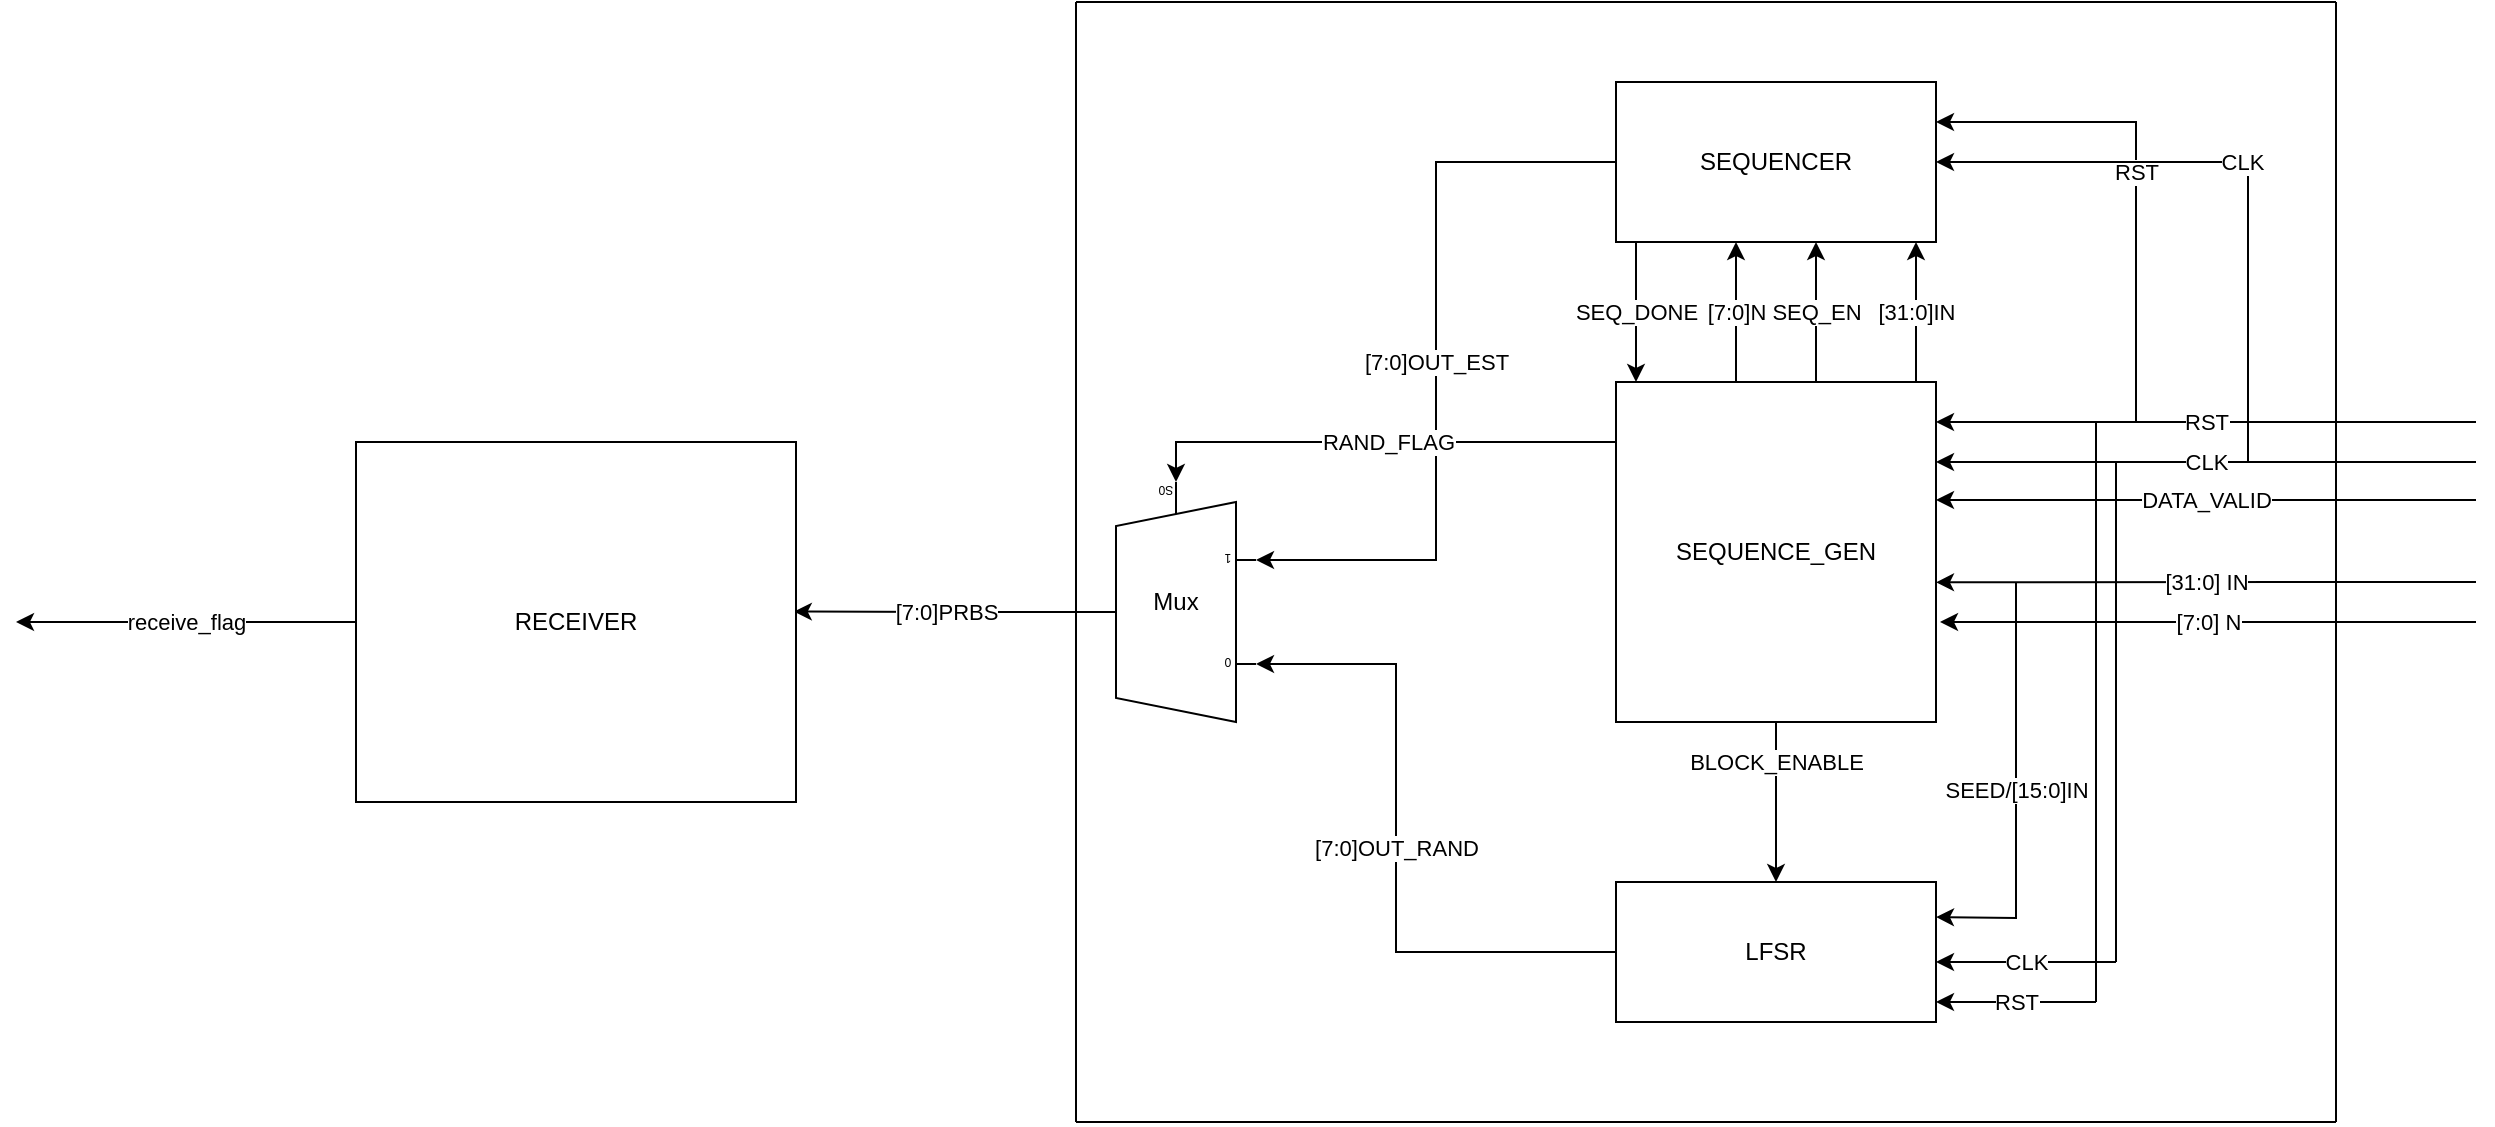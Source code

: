 <mxfile version="24.7.5">
  <diagram name="Page-1" id="qVhUc6B-H15RXZRhVvyg">
    <mxGraphModel dx="2350" dy="1024" grid="1" gridSize="10" guides="1" tooltips="1" connect="1" arrows="1" fold="1" page="1" pageScale="1" pageWidth="850" pageHeight="1100" math="0" shadow="0">
      <root>
        <mxCell id="0" />
        <mxCell id="1" parent="0" />
        <mxCell id="1l7d2Tyfg6K8RsBoLbT4-10" value="BLOCK_ENABLE" style="edgeStyle=orthogonalEdgeStyle;rounded=0;orthogonalLoop=1;jettySize=auto;html=1;exitX=0.75;exitY=1;exitDx=0;exitDy=0;entryX=0.5;entryY=0;entryDx=0;entryDy=0;" edge="1" parent="1" source="1l7d2Tyfg6K8RsBoLbT4-1" target="1l7d2Tyfg6K8RsBoLbT4-2">
          <mxGeometry relative="1" as="geometry">
            <Array as="points">
              <mxPoint x="440" y="400" />
            </Array>
          </mxGeometry>
        </mxCell>
        <mxCell id="1l7d2Tyfg6K8RsBoLbT4-32" value="SEQ_DONE" style="edgeStyle=orthogonalEdgeStyle;rounded=0;orthogonalLoop=1;jettySize=auto;html=1;" edge="1" parent="1" source="1l7d2Tyfg6K8RsBoLbT4-30" target="1l7d2Tyfg6K8RsBoLbT4-1">
          <mxGeometry relative="1" as="geometry">
            <Array as="points">
              <mxPoint x="370" y="180" />
              <mxPoint x="370" y="180" />
            </Array>
          </mxGeometry>
        </mxCell>
        <mxCell id="1l7d2Tyfg6K8RsBoLbT4-1" value="SEQUENCE_GEN" style="rounded=0;whiteSpace=wrap;html=1;" vertex="1" parent="1">
          <mxGeometry x="360" y="230" width="160" height="170" as="geometry" />
        </mxCell>
        <mxCell id="1l7d2Tyfg6K8RsBoLbT4-2" value="LFSR" style="rounded=0;whiteSpace=wrap;html=1;" vertex="1" parent="1">
          <mxGeometry x="360" y="480" width="160" height="70" as="geometry" />
        </mxCell>
        <mxCell id="1l7d2Tyfg6K8RsBoLbT4-29" value="[7:0]PRBS" style="edgeStyle=orthogonalEdgeStyle;rounded=0;orthogonalLoop=1;jettySize=auto;html=1;exitX=1;exitY=0.5;exitDx=0;exitDy=-5;exitPerimeter=0;entryX=0.995;entryY=0.471;entryDx=0;entryDy=0;entryPerimeter=0;" edge="1" parent="1" source="1l7d2Tyfg6K8RsBoLbT4-3" target="1l7d2Tyfg6K8RsBoLbT4-37">
          <mxGeometry relative="1" as="geometry">
            <mxPoint x="-30" y="344.615" as="targetPoint" />
          </mxGeometry>
        </mxCell>
        <mxCell id="1l7d2Tyfg6K8RsBoLbT4-3" value="Mux" style="shadow=0;dashed=0;align=center;html=1;strokeWidth=1;shape=mxgraph.electrical.abstract.mux2;whiteSpace=wrap;flipV=1;flipH=1;" vertex="1" parent="1">
          <mxGeometry x="100" y="280" width="80" height="120" as="geometry" />
        </mxCell>
        <mxCell id="1l7d2Tyfg6K8RsBoLbT4-4" value="[7:0]OUT_EST" style="edgeStyle=orthogonalEdgeStyle;rounded=0;orthogonalLoop=1;jettySize=auto;html=1;exitX=0;exitY=0.5;exitDx=0;exitDy=0;" edge="1" parent="1" source="1l7d2Tyfg6K8RsBoLbT4-30">
          <mxGeometry relative="1" as="geometry">
            <mxPoint x="180" y="319" as="targetPoint" />
            <Array as="points">
              <mxPoint x="270" y="120" />
              <mxPoint x="270" y="319" />
            </Array>
          </mxGeometry>
        </mxCell>
        <mxCell id="1l7d2Tyfg6K8RsBoLbT4-5" value="[7:0]OUT_RAND" style="edgeStyle=orthogonalEdgeStyle;rounded=0;orthogonalLoop=1;jettySize=auto;html=1;entryX=0;entryY=0.217;entryDx=0;entryDy=3;entryPerimeter=0;" edge="1" parent="1" source="1l7d2Tyfg6K8RsBoLbT4-2" target="1l7d2Tyfg6K8RsBoLbT4-3">
          <mxGeometry relative="1" as="geometry">
            <Array as="points">
              <mxPoint x="250" y="515" />
              <mxPoint x="250" y="371" />
              <mxPoint x="180" y="371" />
            </Array>
          </mxGeometry>
        </mxCell>
        <mxCell id="1l7d2Tyfg6K8RsBoLbT4-11" value="[31:0] IN" style="endArrow=classic;html=1;rounded=0;entryX=1;entryY=0.401;entryDx=0;entryDy=0;entryPerimeter=0;" edge="1" parent="1">
          <mxGeometry width="50" height="50" relative="1" as="geometry">
            <mxPoint x="790" y="330" as="sourcePoint" />
            <mxPoint x="520" y="330.17" as="targetPoint" />
          </mxGeometry>
        </mxCell>
        <mxCell id="1l7d2Tyfg6K8RsBoLbT4-12" value="[7:0] N" style="endArrow=classic;html=1;rounded=0;" edge="1" parent="1">
          <mxGeometry width="50" height="50" relative="1" as="geometry">
            <mxPoint x="790" y="350" as="sourcePoint" />
            <mxPoint x="522" y="350" as="targetPoint" />
          </mxGeometry>
        </mxCell>
        <mxCell id="1l7d2Tyfg6K8RsBoLbT4-13" value="CLK" style="endArrow=classic;html=1;rounded=0;" edge="1" parent="1">
          <mxGeometry width="50" height="50" relative="1" as="geometry">
            <mxPoint x="790" y="270" as="sourcePoint" />
            <mxPoint x="520" y="270" as="targetPoint" />
          </mxGeometry>
        </mxCell>
        <mxCell id="1l7d2Tyfg6K8RsBoLbT4-14" value="RST" style="endArrow=classic;html=1;rounded=0;" edge="1" parent="1">
          <mxGeometry width="50" height="50" relative="1" as="geometry">
            <mxPoint x="790" y="250" as="sourcePoint" />
            <mxPoint x="520" y="250" as="targetPoint" />
          </mxGeometry>
        </mxCell>
        <mxCell id="1l7d2Tyfg6K8RsBoLbT4-16" value="DATA_VALID" style="endArrow=classic;html=1;rounded=0;" edge="1" parent="1">
          <mxGeometry width="50" height="50" relative="1" as="geometry">
            <mxPoint x="790" y="289" as="sourcePoint" />
            <mxPoint x="520" y="289" as="targetPoint" />
          </mxGeometry>
        </mxCell>
        <mxCell id="1l7d2Tyfg6K8RsBoLbT4-17" value="RAND_FLAG" style="edgeStyle=orthogonalEdgeStyle;rounded=0;orthogonalLoop=1;jettySize=auto;html=1;exitX=0;exitY=0.25;exitDx=0;exitDy=0;entryX=0.375;entryY=1;entryDx=10;entryDy=0;entryPerimeter=0;" edge="1" parent="1" source="1l7d2Tyfg6K8RsBoLbT4-1" target="1l7d2Tyfg6K8RsBoLbT4-3">
          <mxGeometry relative="1" as="geometry">
            <Array as="points">
              <mxPoint x="360" y="260" />
              <mxPoint x="140" y="260" />
            </Array>
          </mxGeometry>
        </mxCell>
        <mxCell id="1l7d2Tyfg6K8RsBoLbT4-18" value="CLK" style="endArrow=classic;html=1;rounded=0;" edge="1" parent="1">
          <mxGeometry width="50" height="50" relative="1" as="geometry">
            <mxPoint x="610" y="520" as="sourcePoint" />
            <mxPoint x="520" y="520" as="targetPoint" />
          </mxGeometry>
        </mxCell>
        <mxCell id="1l7d2Tyfg6K8RsBoLbT4-19" value="RST" style="endArrow=classic;html=1;rounded=0;" edge="1" parent="1">
          <mxGeometry width="50" height="50" relative="1" as="geometry">
            <mxPoint x="600" y="540" as="sourcePoint" />
            <mxPoint x="520" y="540" as="targetPoint" />
          </mxGeometry>
        </mxCell>
        <mxCell id="1l7d2Tyfg6K8RsBoLbT4-20" value="SEED/[15:0]IN" style="endArrow=classic;html=1;rounded=0;entryX=1;entryY=0.25;entryDx=0;entryDy=0;" edge="1" parent="1" target="1l7d2Tyfg6K8RsBoLbT4-2">
          <mxGeometry width="50" height="50" relative="1" as="geometry">
            <mxPoint x="560" y="330" as="sourcePoint" />
            <mxPoint x="560" y="500" as="targetPoint" />
            <Array as="points">
              <mxPoint x="560" y="498" />
            </Array>
          </mxGeometry>
        </mxCell>
        <mxCell id="1l7d2Tyfg6K8RsBoLbT4-23" value="" style="endArrow=none;html=1;rounded=0;" edge="1" parent="1">
          <mxGeometry width="50" height="50" relative="1" as="geometry">
            <mxPoint x="90" y="600" as="sourcePoint" />
            <mxPoint x="90" y="40" as="targetPoint" />
          </mxGeometry>
        </mxCell>
        <mxCell id="1l7d2Tyfg6K8RsBoLbT4-24" value="" style="endArrow=none;html=1;rounded=0;" edge="1" parent="1">
          <mxGeometry width="50" height="50" relative="1" as="geometry">
            <mxPoint x="720" y="600" as="sourcePoint" />
            <mxPoint x="720" y="40" as="targetPoint" />
          </mxGeometry>
        </mxCell>
        <mxCell id="1l7d2Tyfg6K8RsBoLbT4-25" value="" style="endArrow=none;html=1;rounded=0;" edge="1" parent="1">
          <mxGeometry width="50" height="50" relative="1" as="geometry">
            <mxPoint x="720" y="40" as="sourcePoint" />
            <mxPoint x="90" y="40" as="targetPoint" />
          </mxGeometry>
        </mxCell>
        <mxCell id="1l7d2Tyfg6K8RsBoLbT4-26" value="" style="endArrow=none;html=1;rounded=0;" edge="1" parent="1">
          <mxGeometry width="50" height="50" relative="1" as="geometry">
            <mxPoint x="720" y="600" as="sourcePoint" />
            <mxPoint x="90" y="600" as="targetPoint" />
          </mxGeometry>
        </mxCell>
        <mxCell id="1l7d2Tyfg6K8RsBoLbT4-27" value="" style="endArrow=none;html=1;rounded=0;" edge="1" parent="1">
          <mxGeometry width="50" height="50" relative="1" as="geometry">
            <mxPoint x="610" y="520" as="sourcePoint" />
            <mxPoint x="610" y="270" as="targetPoint" />
          </mxGeometry>
        </mxCell>
        <mxCell id="1l7d2Tyfg6K8RsBoLbT4-28" value="" style="endArrow=none;html=1;rounded=0;" edge="1" parent="1">
          <mxGeometry width="50" height="50" relative="1" as="geometry">
            <mxPoint x="600" y="540" as="sourcePoint" />
            <mxPoint x="600" y="250" as="targetPoint" />
          </mxGeometry>
        </mxCell>
        <mxCell id="1l7d2Tyfg6K8RsBoLbT4-30" value="SEQUENCER" style="rounded=0;whiteSpace=wrap;html=1;" vertex="1" parent="1">
          <mxGeometry x="360" y="80" width="160" height="80" as="geometry" />
        </mxCell>
        <mxCell id="1l7d2Tyfg6K8RsBoLbT4-31" value="SEQ_EN" style="endArrow=classic;html=1;rounded=0;exitX=0.5;exitY=0;exitDx=0;exitDy=0;entryX=0.5;entryY=1;entryDx=0;entryDy=0;" edge="1" parent="1">
          <mxGeometry width="50" height="50" relative="1" as="geometry">
            <mxPoint x="460" y="230" as="sourcePoint" />
            <mxPoint x="460" y="160" as="targetPoint" />
          </mxGeometry>
        </mxCell>
        <mxCell id="1l7d2Tyfg6K8RsBoLbT4-33" value="RST" style="endArrow=classic;html=1;rounded=0;entryX=1;entryY=0.25;entryDx=0;entryDy=0;" edge="1" parent="1" target="1l7d2Tyfg6K8RsBoLbT4-30">
          <mxGeometry width="50" height="50" relative="1" as="geometry">
            <mxPoint x="620" y="250" as="sourcePoint" />
            <mxPoint x="540" y="100" as="targetPoint" />
            <Array as="points">
              <mxPoint x="620" y="100" />
            </Array>
          </mxGeometry>
        </mxCell>
        <mxCell id="1l7d2Tyfg6K8RsBoLbT4-34" value="CLK" style="endArrow=classic;html=1;rounded=0;entryX=1;entryY=0.5;entryDx=0;entryDy=0;" edge="1" parent="1" target="1l7d2Tyfg6K8RsBoLbT4-30">
          <mxGeometry width="50" height="50" relative="1" as="geometry">
            <mxPoint x="676" y="270" as="sourcePoint" />
            <mxPoint x="530" y="120" as="targetPoint" />
            <Array as="points">
              <mxPoint x="676" y="120" />
            </Array>
          </mxGeometry>
        </mxCell>
        <mxCell id="1l7d2Tyfg6K8RsBoLbT4-35" value="[31:0]IN" style="endArrow=classic;html=1;rounded=0;exitX=0.5;exitY=0;exitDx=0;exitDy=0;entryX=0.5;entryY=1;entryDx=0;entryDy=0;" edge="1" parent="1">
          <mxGeometry width="50" height="50" relative="1" as="geometry">
            <mxPoint x="510" y="230" as="sourcePoint" />
            <mxPoint x="510" y="160" as="targetPoint" />
          </mxGeometry>
        </mxCell>
        <mxCell id="1l7d2Tyfg6K8RsBoLbT4-36" value="[7:0]N" style="endArrow=classic;html=1;rounded=0;exitX=0.5;exitY=0;exitDx=0;exitDy=0;entryX=0.5;entryY=1;entryDx=0;entryDy=0;" edge="1" parent="1">
          <mxGeometry width="50" height="50" relative="1" as="geometry">
            <mxPoint x="420" y="230" as="sourcePoint" />
            <mxPoint x="420" y="160" as="targetPoint" />
          </mxGeometry>
        </mxCell>
        <mxCell id="1l7d2Tyfg6K8RsBoLbT4-37" value="RECEIVER" style="rounded=0;whiteSpace=wrap;html=1;" vertex="1" parent="1">
          <mxGeometry x="-270" y="260" width="220" height="180" as="geometry" />
        </mxCell>
        <mxCell id="1l7d2Tyfg6K8RsBoLbT4-39" value="receive_flag" style="endArrow=classic;html=1;rounded=0;exitX=0;exitY=0.5;exitDx=0;exitDy=0;" edge="1" parent="1" source="1l7d2Tyfg6K8RsBoLbT4-37">
          <mxGeometry width="50" height="50" relative="1" as="geometry">
            <mxPoint x="-190" y="400" as="sourcePoint" />
            <mxPoint x="-440" y="350" as="targetPoint" />
          </mxGeometry>
        </mxCell>
      </root>
    </mxGraphModel>
  </diagram>
</mxfile>
